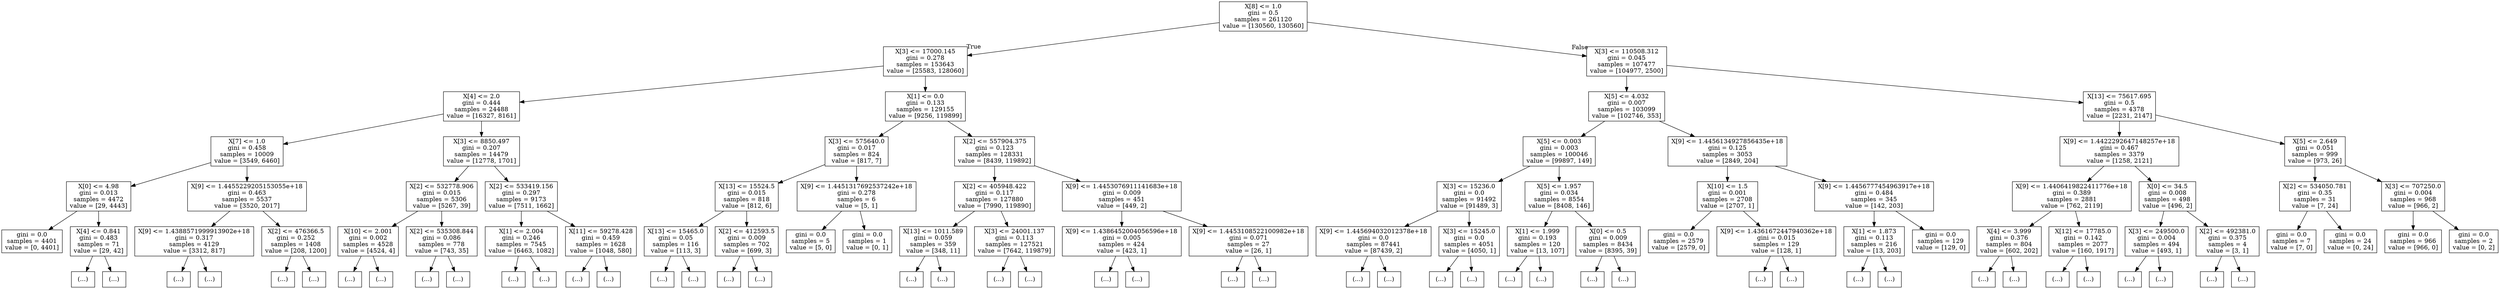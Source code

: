 digraph Tree {
node [shape=box] ;
0 [label="X[8] <= 1.0\ngini = 0.5\nsamples = 261120\nvalue = [130560, 130560]"] ;
1 [label="X[3] <= 17000.145\ngini = 0.278\nsamples = 153643\nvalue = [25583, 128060]"] ;
0 -> 1 [labeldistance=2.5, labelangle=45, headlabel="True"] ;
2 [label="X[4] <= 2.0\ngini = 0.444\nsamples = 24488\nvalue = [16327, 8161]"] ;
1 -> 2 ;
3 [label="X[7] <= 1.0\ngini = 0.458\nsamples = 10009\nvalue = [3549, 6460]"] ;
2 -> 3 ;
4 [label="X[0] <= 4.98\ngini = 0.013\nsamples = 4472\nvalue = [29, 4443]"] ;
3 -> 4 ;
5 [label="gini = 0.0\nsamples = 4401\nvalue = [0, 4401]"] ;
4 -> 5 ;
6 [label="X[4] <= 0.841\ngini = 0.483\nsamples = 71\nvalue = [29, 42]"] ;
4 -> 6 ;
7 [label="(...)"] ;
6 -> 7 ;
8 [label="(...)"] ;
6 -> 8 ;
9 [label="X[9] <= 1.4455229205153055e+18\ngini = 0.463\nsamples = 5537\nvalue = [3520, 2017]"] ;
3 -> 9 ;
10 [label="X[9] <= 1.4388571999913902e+18\ngini = 0.317\nsamples = 4129\nvalue = [3312, 817]"] ;
9 -> 10 ;
11 [label="(...)"] ;
10 -> 11 ;
20 [label="(...)"] ;
10 -> 20 ;
27 [label="X[2] <= 476366.5\ngini = 0.252\nsamples = 1408\nvalue = [208, 1200]"] ;
9 -> 27 ;
28 [label="(...)"] ;
27 -> 28 ;
29 [label="(...)"] ;
27 -> 29 ;
48 [label="X[3] <= 8850.497\ngini = 0.207\nsamples = 14479\nvalue = [12778, 1701]"] ;
2 -> 48 ;
49 [label="X[2] <= 532778.906\ngini = 0.015\nsamples = 5306\nvalue = [5267, 39]"] ;
48 -> 49 ;
50 [label="X[10] <= 2.001\ngini = 0.002\nsamples = 4528\nvalue = [4524, 4]"] ;
49 -> 50 ;
51 [label="(...)"] ;
50 -> 51 ;
66 [label="(...)"] ;
50 -> 66 ;
67 [label="X[2] <= 535308.844\ngini = 0.086\nsamples = 778\nvalue = [743, 35]"] ;
49 -> 67 ;
68 [label="(...)"] ;
67 -> 68 ;
71 [label="(...)"] ;
67 -> 71 ;
86 [label="X[2] <= 533419.156\ngini = 0.297\nsamples = 9173\nvalue = [7511, 1662]"] ;
48 -> 86 ;
87 [label="X[1] <= 2.004\ngini = 0.246\nsamples = 7545\nvalue = [6463, 1082]"] ;
86 -> 87 ;
88 [label="(...)"] ;
87 -> 88 ;
129 [label="(...)"] ;
87 -> 129 ;
180 [label="X[11] <= 59278.428\ngini = 0.459\nsamples = 1628\nvalue = [1048, 580]"] ;
86 -> 180 ;
181 [label="(...)"] ;
180 -> 181 ;
214 [label="(...)"] ;
180 -> 214 ;
223 [label="X[1] <= 0.0\ngini = 0.133\nsamples = 129155\nvalue = [9256, 119899]"] ;
1 -> 223 ;
224 [label="X[3] <= 575640.0\ngini = 0.017\nsamples = 824\nvalue = [817, 7]"] ;
223 -> 224 ;
225 [label="X[13] <= 15524.5\ngini = 0.015\nsamples = 818\nvalue = [812, 6]"] ;
224 -> 225 ;
226 [label="X[13] <= 15465.0\ngini = 0.05\nsamples = 116\nvalue = [113, 3]"] ;
225 -> 226 ;
227 [label="(...)"] ;
226 -> 227 ;
236 [label="(...)"] ;
226 -> 236 ;
237 [label="X[2] <= 412593.5\ngini = 0.009\nsamples = 702\nvalue = [699, 3]"] ;
225 -> 237 ;
238 [label="(...)"] ;
237 -> 238 ;
243 [label="(...)"] ;
237 -> 243 ;
254 [label="X[9] <= 1.4451317692537242e+18\ngini = 0.278\nsamples = 6\nvalue = [5, 1]"] ;
224 -> 254 ;
255 [label="gini = 0.0\nsamples = 5\nvalue = [5, 0]"] ;
254 -> 255 ;
256 [label="gini = 0.0\nsamples = 1\nvalue = [0, 1]"] ;
254 -> 256 ;
257 [label="X[2] <= 557904.375\ngini = 0.123\nsamples = 128331\nvalue = [8439, 119892]"] ;
223 -> 257 ;
258 [label="X[2] <= 405948.422\ngini = 0.117\nsamples = 127880\nvalue = [7990, 119890]"] ;
257 -> 258 ;
259 [label="X[13] <= 1011.589\ngini = 0.059\nsamples = 359\nvalue = [348, 11]"] ;
258 -> 259 ;
260 [label="(...)"] ;
259 -> 260 ;
263 [label="(...)"] ;
259 -> 263 ;
264 [label="X[3] <= 24001.137\ngini = 0.113\nsamples = 127521\nvalue = [7642, 119879]"] ;
258 -> 264 ;
265 [label="(...)"] ;
264 -> 265 ;
472 [label="(...)"] ;
264 -> 472 ;
1679 [label="X[9] <= 1.4453076911141683e+18\ngini = 0.009\nsamples = 451\nvalue = [449, 2]"] ;
257 -> 1679 ;
1680 [label="X[9] <= 1.4386452004056596e+18\ngini = 0.005\nsamples = 424\nvalue = [423, 1]"] ;
1679 -> 1680 ;
1681 [label="(...)"] ;
1680 -> 1681 ;
1684 [label="(...)"] ;
1680 -> 1684 ;
1685 [label="X[9] <= 1.4453108522100982e+18\ngini = 0.071\nsamples = 27\nvalue = [26, 1]"] ;
1679 -> 1685 ;
1686 [label="(...)"] ;
1685 -> 1686 ;
1687 [label="(...)"] ;
1685 -> 1687 ;
1688 [label="X[3] <= 110508.312\ngini = 0.045\nsamples = 107477\nvalue = [104977, 2500]"] ;
0 -> 1688 [labeldistance=2.5, labelangle=-45, headlabel="False"] ;
1689 [label="X[5] <= 4.032\ngini = 0.007\nsamples = 103099\nvalue = [102746, 353]"] ;
1688 -> 1689 ;
1690 [label="X[5] <= 0.003\ngini = 0.003\nsamples = 100046\nvalue = [99897, 149]"] ;
1689 -> 1690 ;
1691 [label="X[3] <= 15236.0\ngini = 0.0\nsamples = 91492\nvalue = [91489, 3]"] ;
1690 -> 1691 ;
1692 [label="X[9] <= 1.445694032012378e+18\ngini = 0.0\nsamples = 87441\nvalue = [87439, 2]"] ;
1691 -> 1692 ;
1693 [label="(...)"] ;
1692 -> 1693 ;
1702 [label="(...)"] ;
1692 -> 1702 ;
1705 [label="X[3] <= 15245.0\ngini = 0.0\nsamples = 4051\nvalue = [4050, 1]"] ;
1691 -> 1705 ;
1706 [label="(...)"] ;
1705 -> 1706 ;
1709 [label="(...)"] ;
1705 -> 1709 ;
1710 [label="X[5] <= 1.957\ngini = 0.034\nsamples = 8554\nvalue = [8408, 146]"] ;
1690 -> 1710 ;
1711 [label="X[1] <= 1.999\ngini = 0.193\nsamples = 120\nvalue = [13, 107]"] ;
1710 -> 1711 ;
1712 [label="(...)"] ;
1711 -> 1712 ;
1715 [label="(...)"] ;
1711 -> 1715 ;
1716 [label="X[0] <= 0.5\ngini = 0.009\nsamples = 8434\nvalue = [8395, 39]"] ;
1710 -> 1716 ;
1717 [label="(...)"] ;
1716 -> 1717 ;
1722 [label="(...)"] ;
1716 -> 1722 ;
1749 [label="X[9] <= 1.4456134927856435e+18\ngini = 0.125\nsamples = 3053\nvalue = [2849, 204]"] ;
1689 -> 1749 ;
1750 [label="X[10] <= 1.5\ngini = 0.001\nsamples = 2708\nvalue = [2707, 1]"] ;
1749 -> 1750 ;
1751 [label="gini = 0.0\nsamples = 2579\nvalue = [2579, 0]"] ;
1750 -> 1751 ;
1752 [label="X[9] <= 1.4361672447940362e+18\ngini = 0.015\nsamples = 129\nvalue = [128, 1]"] ;
1750 -> 1752 ;
1753 [label="(...)"] ;
1752 -> 1753 ;
1756 [label="(...)"] ;
1752 -> 1756 ;
1757 [label="X[9] <= 1.4456777454963917e+18\ngini = 0.484\nsamples = 345\nvalue = [142, 203]"] ;
1749 -> 1757 ;
1758 [label="X[1] <= 1.873\ngini = 0.113\nsamples = 216\nvalue = [13, 203]"] ;
1757 -> 1758 ;
1759 [label="(...)"] ;
1758 -> 1759 ;
1762 [label="(...)"] ;
1758 -> 1762 ;
1763 [label="gini = 0.0\nsamples = 129\nvalue = [129, 0]"] ;
1757 -> 1763 ;
1764 [label="X[13] <= 75617.695\ngini = 0.5\nsamples = 4378\nvalue = [2231, 2147]"] ;
1688 -> 1764 ;
1765 [label="X[9] <= 1.4422292647148257e+18\ngini = 0.467\nsamples = 3379\nvalue = [1258, 2121]"] ;
1764 -> 1765 ;
1766 [label="X[9] <= 1.4406419822411776e+18\ngini = 0.389\nsamples = 2881\nvalue = [762, 2119]"] ;
1765 -> 1766 ;
1767 [label="X[4] <= 3.999\ngini = 0.376\nsamples = 804\nvalue = [602, 202]"] ;
1766 -> 1767 ;
1768 [label="(...)"] ;
1767 -> 1768 ;
1771 [label="(...)"] ;
1767 -> 1771 ;
1776 [label="X[12] <= 17785.0\ngini = 0.142\nsamples = 2077\nvalue = [160, 1917]"] ;
1766 -> 1776 ;
1777 [label="(...)"] ;
1776 -> 1777 ;
1778 [label="(...)"] ;
1776 -> 1778 ;
1801 [label="X[0] <= 34.5\ngini = 0.008\nsamples = 498\nvalue = [496, 2]"] ;
1765 -> 1801 ;
1802 [label="X[3] <= 249500.0\ngini = 0.004\nsamples = 494\nvalue = [493, 1]"] ;
1801 -> 1802 ;
1803 [label="(...)"] ;
1802 -> 1803 ;
1804 [label="(...)"] ;
1802 -> 1804 ;
1809 [label="X[2] <= 492381.0\ngini = 0.375\nsamples = 4\nvalue = [3, 1]"] ;
1801 -> 1809 ;
1810 [label="(...)"] ;
1809 -> 1810 ;
1811 [label="(...)"] ;
1809 -> 1811 ;
1812 [label="X[5] <= 2.649\ngini = 0.051\nsamples = 999\nvalue = [973, 26]"] ;
1764 -> 1812 ;
1813 [label="X[2] <= 534050.781\ngini = 0.35\nsamples = 31\nvalue = [7, 24]"] ;
1812 -> 1813 ;
1814 [label="gini = 0.0\nsamples = 7\nvalue = [7, 0]"] ;
1813 -> 1814 ;
1815 [label="gini = 0.0\nsamples = 24\nvalue = [0, 24]"] ;
1813 -> 1815 ;
1816 [label="X[3] <= 707250.0\ngini = 0.004\nsamples = 968\nvalue = [966, 2]"] ;
1812 -> 1816 ;
1817 [label="gini = 0.0\nsamples = 966\nvalue = [966, 0]"] ;
1816 -> 1817 ;
1818 [label="gini = 0.0\nsamples = 2\nvalue = [0, 2]"] ;
1816 -> 1818 ;
}